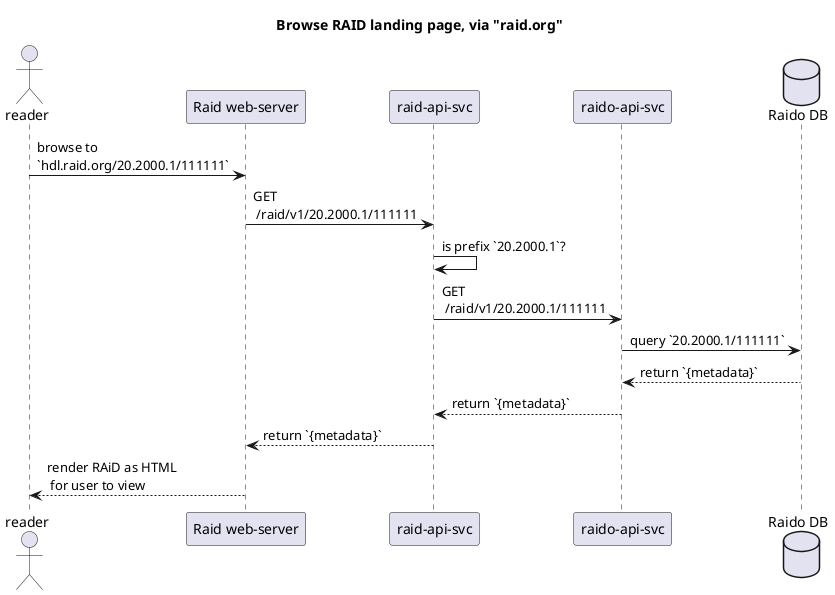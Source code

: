 @startuml
title Browse RAID landing page, via "raid.org"

actor "reader" as reader

participant "Raid web-server" as raidWeb
participant "raid-api-svc" as raidApi
participant "raido-api-svc" as raidoApi
database "Raido DB" as raidoDb

reader -> raidWeb: browse to \n`hdl.raid.org/20.2000.1/111111`
raidWeb -> raidApi: GET\n /raid/v1/20.2000.1/111111

raidApi -> raidApi: is prefix `20.2000.1`?

raidApi -> raidoApi: GET\n /raid/v1/20.2000.1/111111
raidoApi -> raidoDb: query `20.2000.1/111111`
raidoDb --> raidoApi: return `{metadata}`
raidoApi --> raidApi: return `{metadata}`
raidApi --> raidWeb: return `{metadata}`
raidWeb --> reader: render RAiD as HTML\n for user to view  

@enduml



